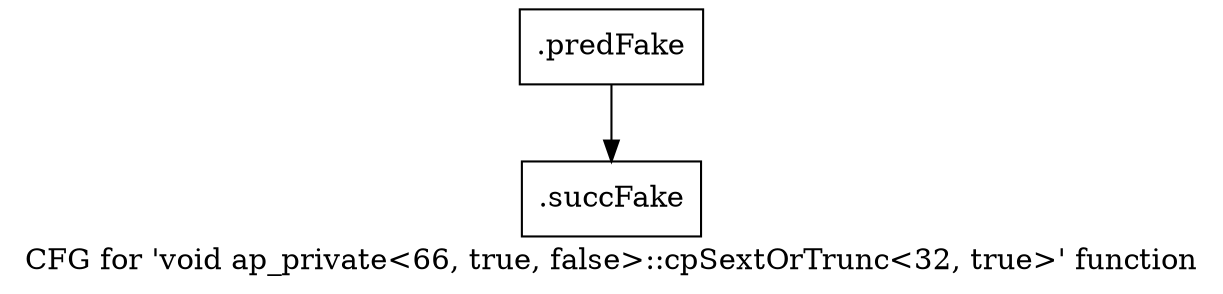 digraph "CFG for 'void ap_private\<66, true, false\>::cpSextOrTrunc\<32, true\>' function" {
	label="CFG for 'void ap_private\<66, true, false\>::cpSextOrTrunc\<32, true\>' function";

	Node0x5f93d90 [shape=record,filename="",linenumber="",label="{.predFake}"];
	Node0x5f93d90 -> Node0x6310330[ callList="" memoryops="" filename="/mnt/xilinx/Vitis_HLS/2021.2/include/etc/ap_private.h" execusionnum="1"];
	Node0x6310330 [shape=record,filename="/mnt/xilinx/Vitis_HLS/2021.2/include/etc/ap_private.h",linenumber="5518",label="{.succFake}"];
}
